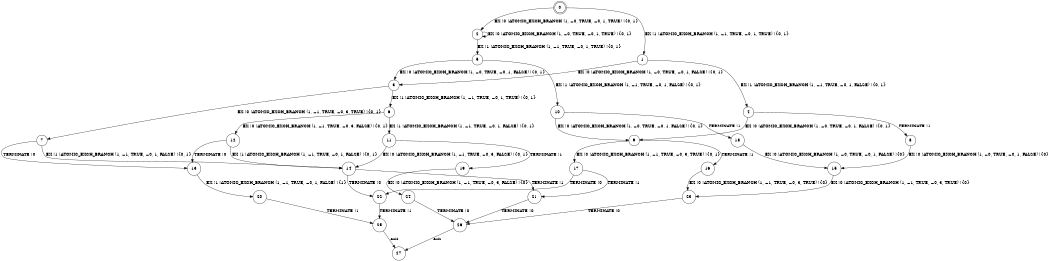 digraph BCG {
size = "7, 10.5";
center = TRUE;
node [shape = circle];
0 [peripheries = 2];
0 -> 1 [label = "EX !1 !ATOMIC_EXCH_BRANCH (1, +1, TRUE, +0, 1, TRUE) !{0, 1}"];
0 -> 2 [label = "EX !0 !ATOMIC_EXCH_BRANCH (1, +0, TRUE, +0, 1, TRUE) !{0, 1}"];
1 -> 3 [label = "EX !0 !ATOMIC_EXCH_BRANCH (1, +0, TRUE, +0, 1, FALSE) !{0, 1}"];
1 -> 4 [label = "EX !1 !ATOMIC_EXCH_BRANCH (1, +1, TRUE, +0, 1, FALSE) !{0, 1}"];
2 -> 5 [label = "EX !1 !ATOMIC_EXCH_BRANCH (1, +1, TRUE, +0, 1, TRUE) !{0, 1}"];
2 -> 2 [label = "EX !0 !ATOMIC_EXCH_BRANCH (1, +0, TRUE, +0, 1, TRUE) !{0, 1}"];
3 -> 6 [label = "EX !1 !ATOMIC_EXCH_BRANCH (1, +1, TRUE, +0, 1, TRUE) !{0, 1}"];
3 -> 7 [label = "EX !0 !ATOMIC_EXCH_BRANCH (1, +1, TRUE, +0, 3, TRUE) !{0, 1}"];
4 -> 8 [label = "TERMINATE !1"];
4 -> 9 [label = "EX !0 !ATOMIC_EXCH_BRANCH (1, +0, TRUE, +0, 1, FALSE) !{0, 1}"];
5 -> 10 [label = "EX !1 !ATOMIC_EXCH_BRANCH (1, +1, TRUE, +0, 1, FALSE) !{0, 1}"];
5 -> 3 [label = "EX !0 !ATOMIC_EXCH_BRANCH (1, +0, TRUE, +0, 1, FALSE) !{0, 1}"];
6 -> 11 [label = "EX !1 !ATOMIC_EXCH_BRANCH (1, +1, TRUE, +0, 1, FALSE) !{0, 1}"];
6 -> 12 [label = "EX !0 !ATOMIC_EXCH_BRANCH (1, +1, TRUE, +0, 3, FALSE) !{0, 1}"];
7 -> 13 [label = "TERMINATE !0"];
7 -> 14 [label = "EX !1 !ATOMIC_EXCH_BRANCH (1, +1, TRUE, +0, 1, FALSE) !{0, 1}"];
8 -> 15 [label = "EX !0 !ATOMIC_EXCH_BRANCH (1, +0, TRUE, +0, 1, FALSE) !{0}"];
9 -> 16 [label = "TERMINATE !1"];
9 -> 17 [label = "EX !0 !ATOMIC_EXCH_BRANCH (1, +1, TRUE, +0, 3, TRUE) !{0, 1}"];
10 -> 18 [label = "TERMINATE !1"];
10 -> 9 [label = "EX !0 !ATOMIC_EXCH_BRANCH (1, +0, TRUE, +0, 1, FALSE) !{0, 1}"];
11 -> 19 [label = "TERMINATE !1"];
11 -> 14 [label = "EX !0 !ATOMIC_EXCH_BRANCH (1, +1, TRUE, +0, 3, FALSE) !{0, 1}"];
12 -> 13 [label = "TERMINATE !0"];
12 -> 14 [label = "EX !1 !ATOMIC_EXCH_BRANCH (1, +1, TRUE, +0, 1, FALSE) !{0, 1}"];
13 -> 20 [label = "EX !1 !ATOMIC_EXCH_BRANCH (1, +1, TRUE, +0, 1, FALSE) !{1}"];
14 -> 21 [label = "TERMINATE !1"];
14 -> 22 [label = "TERMINATE !0"];
15 -> 23 [label = "EX !0 !ATOMIC_EXCH_BRANCH (1, +1, TRUE, +0, 3, TRUE) !{0}"];
16 -> 23 [label = "EX !0 !ATOMIC_EXCH_BRANCH (1, +1, TRUE, +0, 3, TRUE) !{0}"];
17 -> 21 [label = "TERMINATE !1"];
17 -> 22 [label = "TERMINATE !0"];
18 -> 15 [label = "EX !0 !ATOMIC_EXCH_BRANCH (1, +0, TRUE, +0, 1, FALSE) !{0}"];
19 -> 24 [label = "EX !0 !ATOMIC_EXCH_BRANCH (1, +1, TRUE, +0, 3, FALSE) !{0}"];
20 -> 25 [label = "TERMINATE !1"];
21 -> 26 [label = "TERMINATE !0"];
22 -> 25 [label = "TERMINATE !1"];
23 -> 26 [label = "TERMINATE !0"];
24 -> 26 [label = "TERMINATE !0"];
25 -> 27 [label = "exit"];
26 -> 27 [label = "exit"];
}
